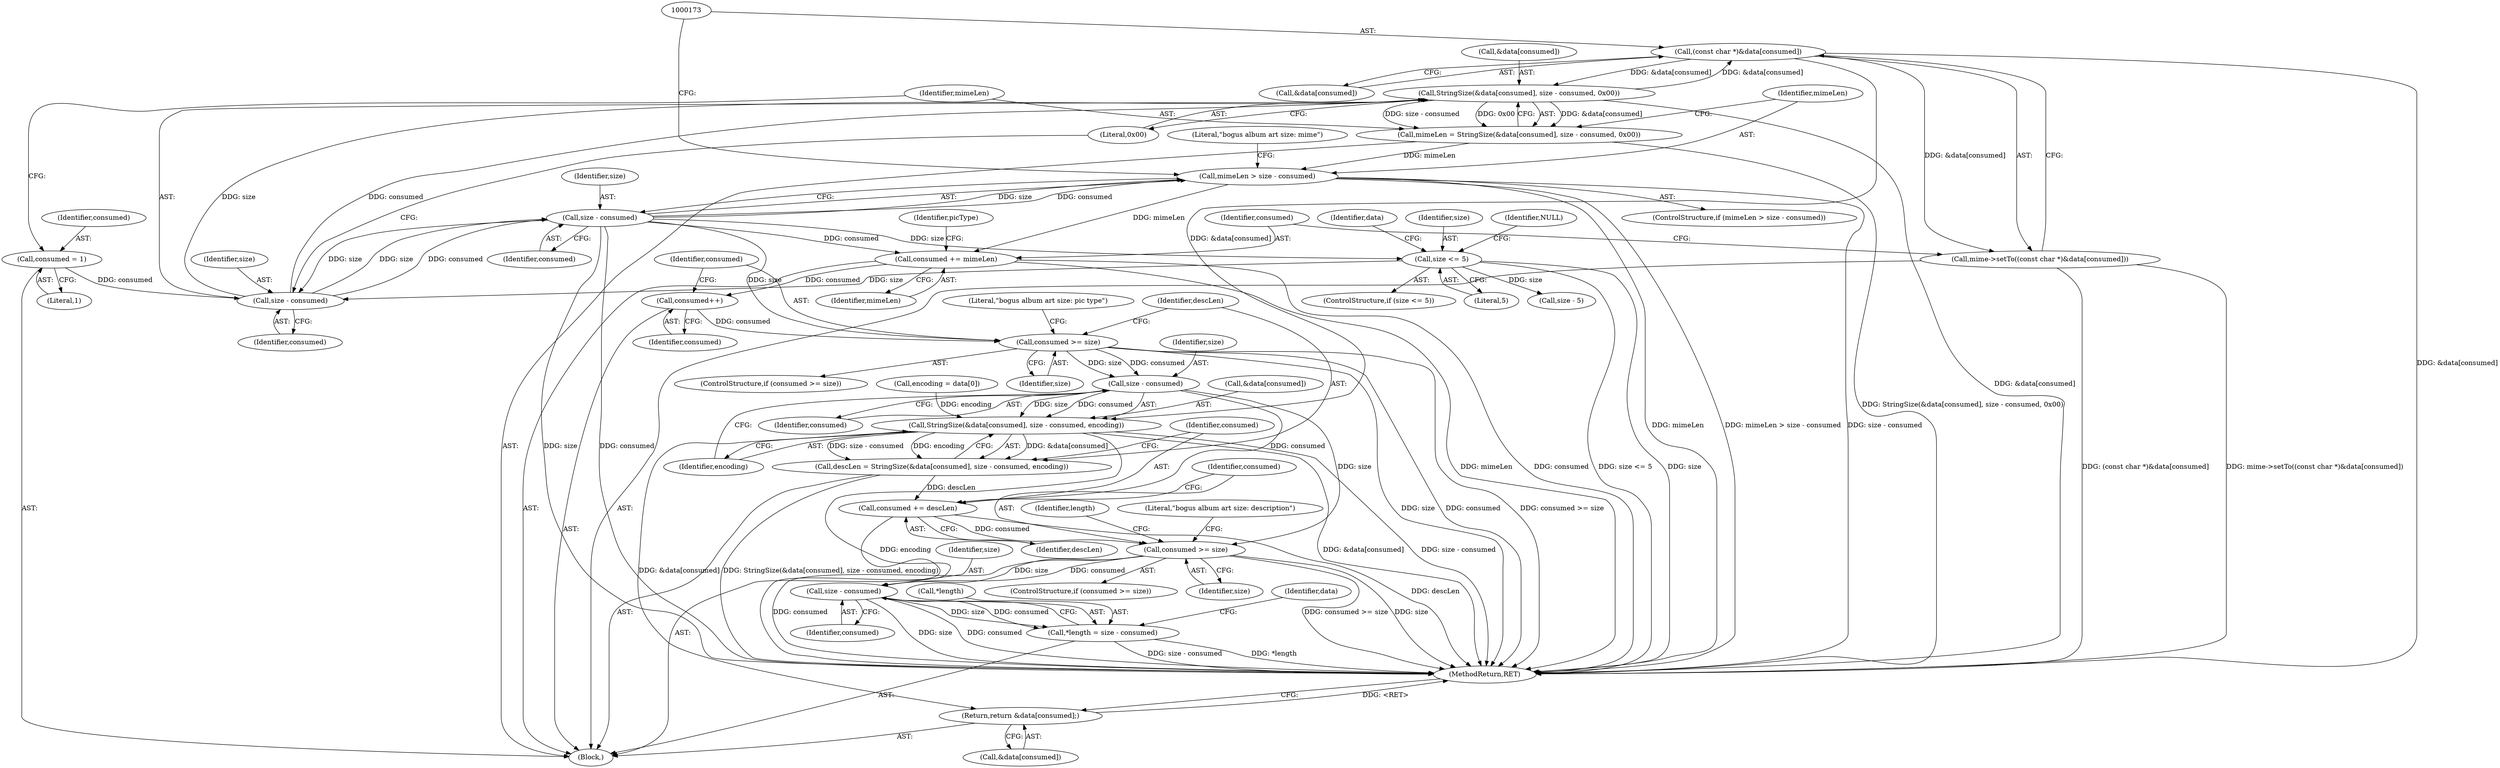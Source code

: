 digraph "0_Android_7a3246b870ddd11861eda2ab458b11d723c7f62c_0@array" {
"1000172" [label="(Call,(const char *)&data[consumed])"];
"1000151" [label="(Call,StringSize(&data[consumed], size - consumed, 0x00))"];
"1000172" [label="(Call,(const char *)&data[consumed])"];
"1000156" [label="(Call,size - consumed)"];
"1000163" [label="(Call,size - consumed)"];
"1000249" [label="(Call,size <= 5)"];
"1000145" [label="(Call,consumed = 1)"];
"1000149" [label="(Call,mimeLen = StringSize(&data[consumed], size - consumed, 0x00))"];
"1000161" [label="(Call,mimeLen > size - consumed)"];
"1000178" [label="(Call,consumed += mimeLen)"];
"1000194" [label="(Call,consumed++)"];
"1000197" [label="(Call,consumed >= size)"];
"1000213" [label="(Call,size - consumed)"];
"1000208" [label="(Call,StringSize(&data[consumed], size - consumed, encoding))"];
"1000206" [label="(Call,descLen = StringSize(&data[consumed], size - consumed, encoding))"];
"1000217" [label="(Call,consumed += descLen)"];
"1000221" [label="(Call,consumed >= size)"];
"1000232" [label="(Call,size - consumed)"];
"1000229" [label="(Call,*length = size - consumed)"];
"1000235" [label="(Return,return &data[consumed];)"];
"1000171" [label="(Call,mime->setTo((const char *)&data[consumed]))"];
"1000249" [label="(Call,size <= 5)"];
"1000226" [label="(Literal,\"bogus album art size: description\")"];
"1000206" [label="(Call,descLen = StringSize(&data[consumed], size - consumed, encoding))"];
"1000220" [label="(ControlStructure,if (consumed >= size))"];
"1000219" [label="(Identifier,descLen)"];
"1000145" [label="(Call,consumed = 1)"];
"1000199" [label="(Identifier,size)"];
"1000179" [label="(Identifier,consumed)"];
"1000163" [label="(Call,size - consumed)"];
"1000235" [label="(Return,return &data[consumed];)"];
"1000151" [label="(Call,StringSize(&data[consumed], size - consumed, 0x00))"];
"1000221" [label="(Call,consumed >= size)"];
"1000157" [label="(Identifier,size)"];
"1000197" [label="(Call,consumed >= size)"];
"1000223" [label="(Identifier,size)"];
"1000232" [label="(Call,size - consumed)"];
"1000251" [label="(Literal,5)"];
"1000180" [label="(Identifier,mimeLen)"];
"1000194" [label="(Call,consumed++)"];
"1000196" [label="(ControlStructure,if (consumed >= size))"];
"1000174" [label="(Call,&data[consumed])"];
"1000236" [label="(Call,&data[consumed])"];
"1000213" [label="(Call,size - consumed)"];
"1000178" [label="(Call,consumed += mimeLen)"];
"1000207" [label="(Identifier,descLen)"];
"1000230" [label="(Call,*length)"];
"1000254" [label="(Identifier,NULL)"];
"1000260" [label="(Identifier,data)"];
"1000208" [label="(Call,StringSize(&data[consumed], size - consumed, encoding))"];
"1000137" [label="(Block,)"];
"1000156" [label="(Call,size - consumed)"];
"1000147" [label="(Literal,1)"];
"1000152" [label="(Call,&data[consumed])"];
"1000318" [label="(Call,size - 5)"];
"1000150" [label="(Identifier,mimeLen)"];
"1000168" [label="(Literal,\"bogus album art size: mime\")"];
"1000216" [label="(Identifier,encoding)"];
"1000159" [label="(Literal,0x00)"];
"1000165" [label="(Identifier,consumed)"];
"1000149" [label="(Call,mimeLen = StringSize(&data[consumed], size - consumed, 0x00))"];
"1000238" [label="(Identifier,data)"];
"1000172" [label="(Call,(const char *)&data[consumed])"];
"1000198" [label="(Identifier,consumed)"];
"1000161" [label="(Call,mimeLen > size - consumed)"];
"1000183" [label="(Identifier,picType)"];
"1000158" [label="(Identifier,consumed)"];
"1000348" [label="(MethodReturn,RET)"];
"1000195" [label="(Identifier,consumed)"];
"1000217" [label="(Call,consumed += descLen)"];
"1000222" [label="(Identifier,consumed)"];
"1000231" [label="(Identifier,length)"];
"1000218" [label="(Identifier,consumed)"];
"1000214" [label="(Identifier,size)"];
"1000234" [label="(Identifier,consumed)"];
"1000209" [label="(Call,&data[consumed])"];
"1000233" [label="(Identifier,size)"];
"1000250" [label="(Identifier,size)"];
"1000171" [label="(Call,mime->setTo((const char *)&data[consumed]))"];
"1000202" [label="(Literal,\"bogus album art size: pic type\")"];
"1000164" [label="(Identifier,size)"];
"1000248" [label="(ControlStructure,if (size <= 5))"];
"1000162" [label="(Identifier,mimeLen)"];
"1000160" [label="(ControlStructure,if (mimeLen > size - consumed))"];
"1000139" [label="(Call,encoding = data[0])"];
"1000146" [label="(Identifier,consumed)"];
"1000215" [label="(Identifier,consumed)"];
"1000229" [label="(Call,*length = size - consumed)"];
"1000172" -> "1000171"  [label="AST: "];
"1000172" -> "1000174"  [label="CFG: "];
"1000173" -> "1000172"  [label="AST: "];
"1000174" -> "1000172"  [label="AST: "];
"1000171" -> "1000172"  [label="CFG: "];
"1000172" -> "1000348"  [label="DDG: &data[consumed]"];
"1000172" -> "1000151"  [label="DDG: &data[consumed]"];
"1000172" -> "1000171"  [label="DDG: &data[consumed]"];
"1000151" -> "1000172"  [label="DDG: &data[consumed]"];
"1000172" -> "1000208"  [label="DDG: &data[consumed]"];
"1000151" -> "1000149"  [label="AST: "];
"1000151" -> "1000159"  [label="CFG: "];
"1000152" -> "1000151"  [label="AST: "];
"1000156" -> "1000151"  [label="AST: "];
"1000159" -> "1000151"  [label="AST: "];
"1000149" -> "1000151"  [label="CFG: "];
"1000151" -> "1000348"  [label="DDG: &data[consumed]"];
"1000151" -> "1000149"  [label="DDG: &data[consumed]"];
"1000151" -> "1000149"  [label="DDG: size - consumed"];
"1000151" -> "1000149"  [label="DDG: 0x00"];
"1000156" -> "1000151"  [label="DDG: size"];
"1000156" -> "1000151"  [label="DDG: consumed"];
"1000156" -> "1000158"  [label="CFG: "];
"1000157" -> "1000156"  [label="AST: "];
"1000158" -> "1000156"  [label="AST: "];
"1000159" -> "1000156"  [label="CFG: "];
"1000163" -> "1000156"  [label="DDG: size"];
"1000249" -> "1000156"  [label="DDG: size"];
"1000145" -> "1000156"  [label="DDG: consumed"];
"1000156" -> "1000163"  [label="DDG: size"];
"1000156" -> "1000163"  [label="DDG: consumed"];
"1000163" -> "1000161"  [label="AST: "];
"1000163" -> "1000165"  [label="CFG: "];
"1000164" -> "1000163"  [label="AST: "];
"1000165" -> "1000163"  [label="AST: "];
"1000161" -> "1000163"  [label="CFG: "];
"1000163" -> "1000348"  [label="DDG: size"];
"1000163" -> "1000348"  [label="DDG: consumed"];
"1000163" -> "1000161"  [label="DDG: size"];
"1000163" -> "1000161"  [label="DDG: consumed"];
"1000163" -> "1000178"  [label="DDG: consumed"];
"1000163" -> "1000197"  [label="DDG: size"];
"1000163" -> "1000249"  [label="DDG: size"];
"1000249" -> "1000248"  [label="AST: "];
"1000249" -> "1000251"  [label="CFG: "];
"1000250" -> "1000249"  [label="AST: "];
"1000251" -> "1000249"  [label="AST: "];
"1000254" -> "1000249"  [label="CFG: "];
"1000260" -> "1000249"  [label="CFG: "];
"1000249" -> "1000348"  [label="DDG: size"];
"1000249" -> "1000348"  [label="DDG: size <= 5"];
"1000249" -> "1000318"  [label="DDG: size"];
"1000145" -> "1000137"  [label="AST: "];
"1000145" -> "1000147"  [label="CFG: "];
"1000146" -> "1000145"  [label="AST: "];
"1000147" -> "1000145"  [label="AST: "];
"1000150" -> "1000145"  [label="CFG: "];
"1000149" -> "1000137"  [label="AST: "];
"1000150" -> "1000149"  [label="AST: "];
"1000162" -> "1000149"  [label="CFG: "];
"1000149" -> "1000348"  [label="DDG: StringSize(&data[consumed], size - consumed, 0x00)"];
"1000149" -> "1000161"  [label="DDG: mimeLen"];
"1000161" -> "1000160"  [label="AST: "];
"1000162" -> "1000161"  [label="AST: "];
"1000168" -> "1000161"  [label="CFG: "];
"1000173" -> "1000161"  [label="CFG: "];
"1000161" -> "1000348"  [label="DDG: size - consumed"];
"1000161" -> "1000348"  [label="DDG: mimeLen"];
"1000161" -> "1000348"  [label="DDG: mimeLen > size - consumed"];
"1000161" -> "1000178"  [label="DDG: mimeLen"];
"1000178" -> "1000137"  [label="AST: "];
"1000178" -> "1000180"  [label="CFG: "];
"1000179" -> "1000178"  [label="AST: "];
"1000180" -> "1000178"  [label="AST: "];
"1000183" -> "1000178"  [label="CFG: "];
"1000178" -> "1000348"  [label="DDG: consumed"];
"1000178" -> "1000348"  [label="DDG: mimeLen"];
"1000178" -> "1000194"  [label="DDG: consumed"];
"1000194" -> "1000137"  [label="AST: "];
"1000194" -> "1000195"  [label="CFG: "];
"1000195" -> "1000194"  [label="AST: "];
"1000198" -> "1000194"  [label="CFG: "];
"1000194" -> "1000197"  [label="DDG: consumed"];
"1000197" -> "1000196"  [label="AST: "];
"1000197" -> "1000199"  [label="CFG: "];
"1000198" -> "1000197"  [label="AST: "];
"1000199" -> "1000197"  [label="AST: "];
"1000202" -> "1000197"  [label="CFG: "];
"1000207" -> "1000197"  [label="CFG: "];
"1000197" -> "1000348"  [label="DDG: consumed >= size"];
"1000197" -> "1000348"  [label="DDG: size"];
"1000197" -> "1000348"  [label="DDG: consumed"];
"1000197" -> "1000213"  [label="DDG: size"];
"1000197" -> "1000213"  [label="DDG: consumed"];
"1000213" -> "1000208"  [label="AST: "];
"1000213" -> "1000215"  [label="CFG: "];
"1000214" -> "1000213"  [label="AST: "];
"1000215" -> "1000213"  [label="AST: "];
"1000216" -> "1000213"  [label="CFG: "];
"1000213" -> "1000208"  [label="DDG: size"];
"1000213" -> "1000208"  [label="DDG: consumed"];
"1000213" -> "1000217"  [label="DDG: consumed"];
"1000213" -> "1000221"  [label="DDG: size"];
"1000208" -> "1000206"  [label="AST: "];
"1000208" -> "1000216"  [label="CFG: "];
"1000209" -> "1000208"  [label="AST: "];
"1000216" -> "1000208"  [label="AST: "];
"1000206" -> "1000208"  [label="CFG: "];
"1000208" -> "1000348"  [label="DDG: encoding"];
"1000208" -> "1000348"  [label="DDG: &data[consumed]"];
"1000208" -> "1000348"  [label="DDG: size - consumed"];
"1000208" -> "1000206"  [label="DDG: &data[consumed]"];
"1000208" -> "1000206"  [label="DDG: size - consumed"];
"1000208" -> "1000206"  [label="DDG: encoding"];
"1000139" -> "1000208"  [label="DDG: encoding"];
"1000208" -> "1000235"  [label="DDG: &data[consumed]"];
"1000206" -> "1000137"  [label="AST: "];
"1000207" -> "1000206"  [label="AST: "];
"1000218" -> "1000206"  [label="CFG: "];
"1000206" -> "1000348"  [label="DDG: StringSize(&data[consumed], size - consumed, encoding)"];
"1000206" -> "1000217"  [label="DDG: descLen"];
"1000217" -> "1000137"  [label="AST: "];
"1000217" -> "1000219"  [label="CFG: "];
"1000218" -> "1000217"  [label="AST: "];
"1000219" -> "1000217"  [label="AST: "];
"1000222" -> "1000217"  [label="CFG: "];
"1000217" -> "1000348"  [label="DDG: descLen"];
"1000217" -> "1000221"  [label="DDG: consumed"];
"1000221" -> "1000220"  [label="AST: "];
"1000221" -> "1000223"  [label="CFG: "];
"1000222" -> "1000221"  [label="AST: "];
"1000223" -> "1000221"  [label="AST: "];
"1000226" -> "1000221"  [label="CFG: "];
"1000231" -> "1000221"  [label="CFG: "];
"1000221" -> "1000348"  [label="DDG: consumed >= size"];
"1000221" -> "1000348"  [label="DDG: size"];
"1000221" -> "1000348"  [label="DDG: consumed"];
"1000221" -> "1000232"  [label="DDG: size"];
"1000221" -> "1000232"  [label="DDG: consumed"];
"1000232" -> "1000229"  [label="AST: "];
"1000232" -> "1000234"  [label="CFG: "];
"1000233" -> "1000232"  [label="AST: "];
"1000234" -> "1000232"  [label="AST: "];
"1000229" -> "1000232"  [label="CFG: "];
"1000232" -> "1000348"  [label="DDG: size"];
"1000232" -> "1000348"  [label="DDG: consumed"];
"1000232" -> "1000229"  [label="DDG: size"];
"1000232" -> "1000229"  [label="DDG: consumed"];
"1000229" -> "1000137"  [label="AST: "];
"1000230" -> "1000229"  [label="AST: "];
"1000238" -> "1000229"  [label="CFG: "];
"1000229" -> "1000348"  [label="DDG: size - consumed"];
"1000229" -> "1000348"  [label="DDG: *length"];
"1000235" -> "1000137"  [label="AST: "];
"1000235" -> "1000236"  [label="CFG: "];
"1000236" -> "1000235"  [label="AST: "];
"1000348" -> "1000235"  [label="CFG: "];
"1000235" -> "1000348"  [label="DDG: <RET>"];
"1000171" -> "1000137"  [label="AST: "];
"1000179" -> "1000171"  [label="CFG: "];
"1000171" -> "1000348"  [label="DDG: (const char *)&data[consumed]"];
"1000171" -> "1000348"  [label="DDG: mime->setTo((const char *)&data[consumed])"];
}
